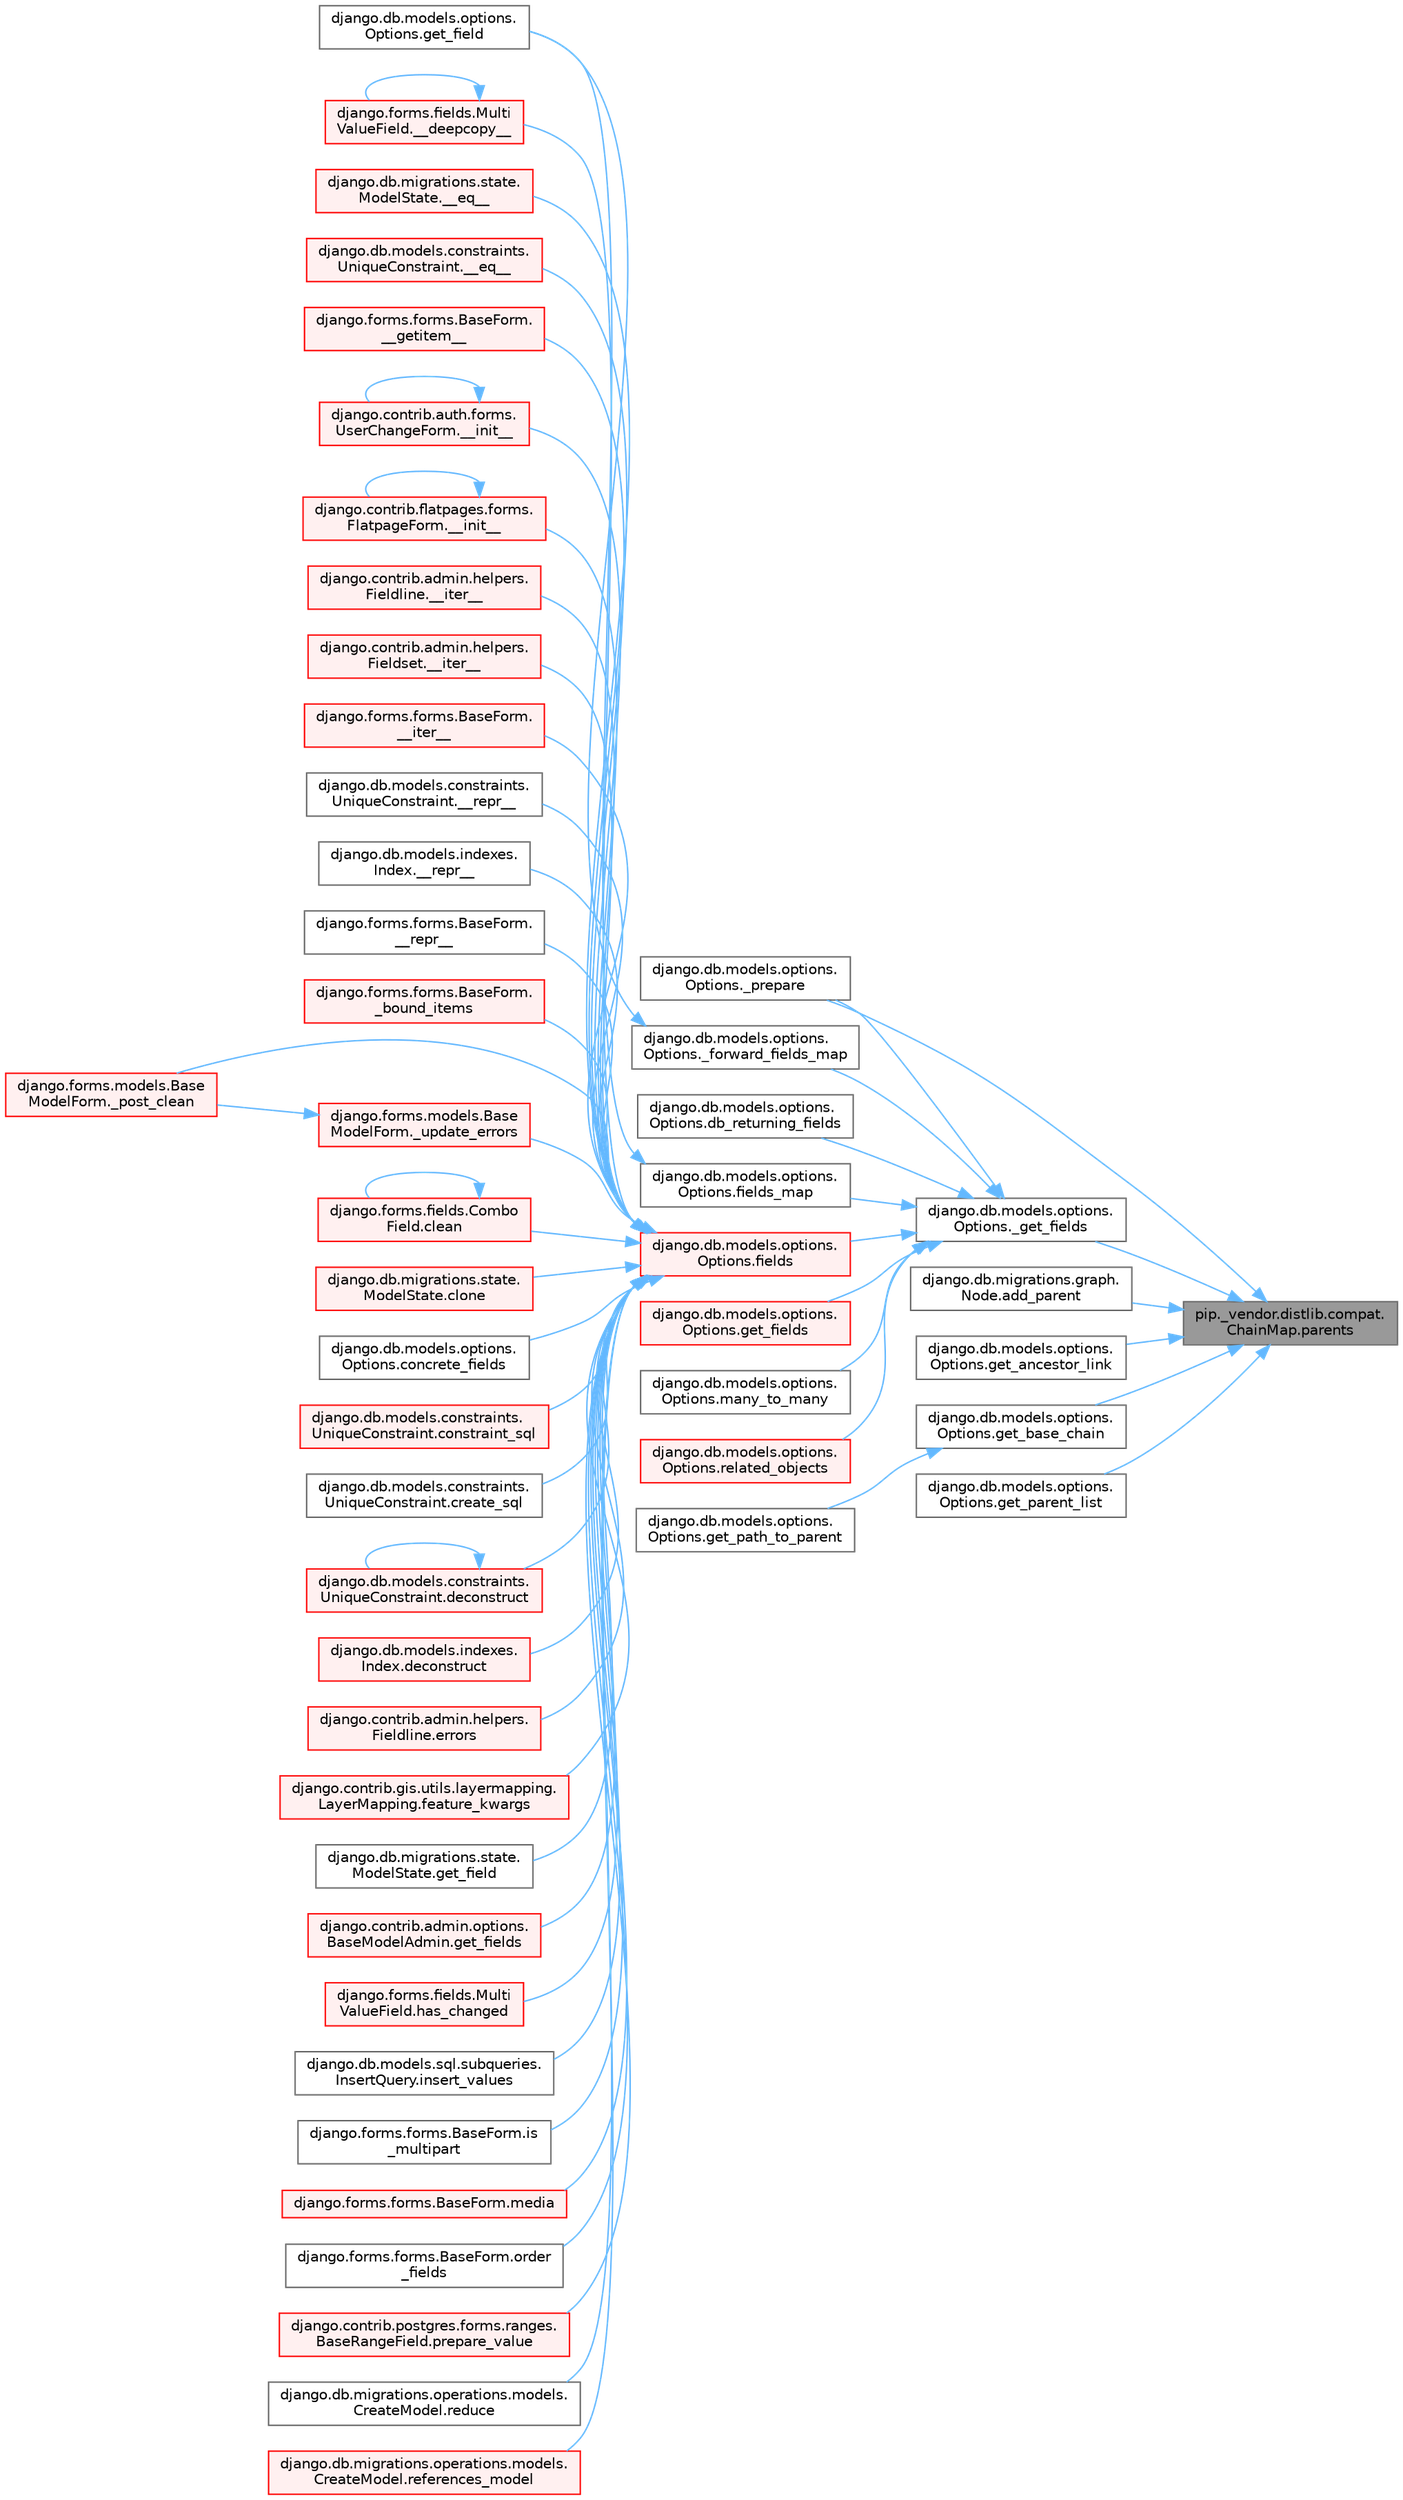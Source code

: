 digraph "pip._vendor.distlib.compat.ChainMap.parents"
{
 // LATEX_PDF_SIZE
  bgcolor="transparent";
  edge [fontname=Helvetica,fontsize=10,labelfontname=Helvetica,labelfontsize=10];
  node [fontname=Helvetica,fontsize=10,shape=box,height=0.2,width=0.4];
  rankdir="RL";
  Node1 [id="Node000001",label="pip._vendor.distlib.compat.\lChainMap.parents",height=0.2,width=0.4,color="gray40", fillcolor="grey60", style="filled", fontcolor="black",tooltip=" "];
  Node1 -> Node2 [id="edge1_Node000001_Node000002",dir="back",color="steelblue1",style="solid",tooltip=" "];
  Node2 [id="Node000002",label="django.db.models.options.\lOptions._get_fields",height=0.2,width=0.4,color="grey40", fillcolor="white", style="filled",URL="$classdjango_1_1db_1_1models_1_1options_1_1_options.html#adfc7204d4c77a86927ad1988009a3fd5",tooltip=" "];
  Node2 -> Node3 [id="edge2_Node000002_Node000003",dir="back",color="steelblue1",style="solid",tooltip=" "];
  Node3 [id="Node000003",label="django.db.models.options.\lOptions._forward_fields_map",height=0.2,width=0.4,color="grey40", fillcolor="white", style="filled",URL="$classdjango_1_1db_1_1models_1_1options_1_1_options.html#a005b7b1ce7e5f8babf7eb38e89c3af13",tooltip=" "];
  Node3 -> Node4 [id="edge3_Node000003_Node000004",dir="back",color="steelblue1",style="solid",tooltip=" "];
  Node4 [id="Node000004",label="django.db.models.options.\lOptions.get_field",height=0.2,width=0.4,color="grey40", fillcolor="white", style="filled",URL="$classdjango_1_1db_1_1models_1_1options_1_1_options.html#a7b29daacac0075236f1988dfe176b24d",tooltip=" "];
  Node2 -> Node5 [id="edge4_Node000002_Node000005",dir="back",color="steelblue1",style="solid",tooltip=" "];
  Node5 [id="Node000005",label="django.db.models.options.\lOptions._prepare",height=0.2,width=0.4,color="grey40", fillcolor="white", style="filled",URL="$classdjango_1_1db_1_1models_1_1options_1_1_options.html#a79eb6af7a1ca4e7e95eadf8c235af7d3",tooltip=" "];
  Node2 -> Node6 [id="edge5_Node000002_Node000006",dir="back",color="steelblue1",style="solid",tooltip=" "];
  Node6 [id="Node000006",label="django.db.models.options.\lOptions.db_returning_fields",height=0.2,width=0.4,color="grey40", fillcolor="white", style="filled",URL="$classdjango_1_1db_1_1models_1_1options_1_1_options.html#a21e33a37d6f87b0eed6a571e5e956263",tooltip=" "];
  Node2 -> Node7 [id="edge6_Node000002_Node000007",dir="back",color="steelblue1",style="solid",tooltip=" "];
  Node7 [id="Node000007",label="django.db.models.options.\lOptions.fields",height=0.2,width=0.4,color="red", fillcolor="#FFF0F0", style="filled",URL="$classdjango_1_1db_1_1models_1_1options_1_1_options.html#a6c7f47f4eb863aca3bf357275f7db3b8",tooltip=" "];
  Node7 -> Node8 [id="edge7_Node000007_Node000008",dir="back",color="steelblue1",style="solid",tooltip=" "];
  Node8 [id="Node000008",label="django.forms.fields.Multi\lValueField.__deepcopy__",height=0.2,width=0.4,color="red", fillcolor="#FFF0F0", style="filled",URL="$classdjango_1_1forms_1_1fields_1_1_multi_value_field.html#a4a0b98d1c7eaf929a4c1406db90c9195",tooltip=" "];
  Node8 -> Node8 [id="edge8_Node000008_Node000008",dir="back",color="steelblue1",style="solid",tooltip=" "];
  Node7 -> Node963 [id="edge9_Node000007_Node000963",dir="back",color="steelblue1",style="solid",tooltip=" "];
  Node963 [id="Node000963",label="django.db.migrations.state.\lModelState.__eq__",height=0.2,width=0.4,color="red", fillcolor="#FFF0F0", style="filled",URL="$classdjango_1_1db_1_1migrations_1_1state_1_1_model_state.html#ae338faa36574cfa53f86dac5ac80176d",tooltip=" "];
  Node7 -> Node451 [id="edge10_Node000007_Node000451",dir="back",color="steelblue1",style="solid",tooltip=" "];
  Node451 [id="Node000451",label="django.db.models.constraints.\lUniqueConstraint.__eq__",height=0.2,width=0.4,color="red", fillcolor="#FFF0F0", style="filled",URL="$classdjango_1_1db_1_1models_1_1constraints_1_1_unique_constraint.html#a1a877e5c6def4673a480b3fd44e3ad19",tooltip=" "];
  Node7 -> Node3186 [id="edge11_Node000007_Node003186",dir="back",color="steelblue1",style="solid",tooltip=" "];
  Node3186 [id="Node003186",label="django.forms.forms.BaseForm.\l__getitem__",height=0.2,width=0.4,color="red", fillcolor="#FFF0F0", style="filled",URL="$classdjango_1_1forms_1_1forms_1_1_base_form.html#a6ab2265215f4521871868c6087918c0a",tooltip=" "];
  Node7 -> Node3187 [id="edge12_Node000007_Node003187",dir="back",color="steelblue1",style="solid",tooltip=" "];
  Node3187 [id="Node003187",label="django.contrib.auth.forms.\lUserChangeForm.__init__",height=0.2,width=0.4,color="red", fillcolor="#FFF0F0", style="filled",URL="$classdjango_1_1contrib_1_1auth_1_1forms_1_1_user_change_form.html#a537242e789c1c51b6fab265912c093e7",tooltip=" "];
  Node3187 -> Node3187 [id="edge13_Node003187_Node003187",dir="back",color="steelblue1",style="solid",tooltip=" "];
  Node7 -> Node3188 [id="edge14_Node000007_Node003188",dir="back",color="steelblue1",style="solid",tooltip=" "];
  Node3188 [id="Node003188",label="django.contrib.flatpages.forms.\lFlatpageForm.__init__",height=0.2,width=0.4,color="red", fillcolor="#FFF0F0", style="filled",URL="$classdjango_1_1contrib_1_1flatpages_1_1forms_1_1_flatpage_form.html#a03940756fd7b38d789056a2e198344cf",tooltip=" "];
  Node3188 -> Node3188 [id="edge15_Node003188_Node003188",dir="back",color="steelblue1",style="solid",tooltip=" "];
  Node7 -> Node3189 [id="edge16_Node000007_Node003189",dir="back",color="steelblue1",style="solid",tooltip=" "];
  Node3189 [id="Node003189",label="django.contrib.admin.helpers.\lFieldline.__iter__",height=0.2,width=0.4,color="red", fillcolor="#FFF0F0", style="filled",URL="$classdjango_1_1contrib_1_1admin_1_1helpers_1_1_fieldline.html#aa5b83ac2979da848a3a5263fb6ee7ffa",tooltip=" "];
  Node7 -> Node3190 [id="edge17_Node000007_Node003190",dir="back",color="steelblue1",style="solid",tooltip=" "];
  Node3190 [id="Node003190",label="django.contrib.admin.helpers.\lFieldset.__iter__",height=0.2,width=0.4,color="red", fillcolor="#FFF0F0", style="filled",URL="$classdjango_1_1contrib_1_1admin_1_1helpers_1_1_fieldset.html#a103e536fa6514e6cbf4d362eaa76c8ac",tooltip=" "];
  Node7 -> Node3191 [id="edge18_Node000007_Node003191",dir="back",color="steelblue1",style="solid",tooltip=" "];
  Node3191 [id="Node003191",label="django.forms.forms.BaseForm.\l__iter__",height=0.2,width=0.4,color="red", fillcolor="#FFF0F0", style="filled",URL="$classdjango_1_1forms_1_1forms_1_1_base_form.html#a81c2551012184641d2f91a476c825967",tooltip=" "];
  Node7 -> Node453 [id="edge19_Node000007_Node000453",dir="back",color="steelblue1",style="solid",tooltip=" "];
  Node453 [id="Node000453",label="django.db.models.constraints.\lUniqueConstraint.__repr__",height=0.2,width=0.4,color="grey40", fillcolor="white", style="filled",URL="$classdjango_1_1db_1_1models_1_1constraints_1_1_unique_constraint.html#a182454ed288d36d2033f34e2442e63b6",tooltip=" "];
  Node7 -> Node454 [id="edge20_Node000007_Node000454",dir="back",color="steelblue1",style="solid",tooltip=" "];
  Node454 [id="Node000454",label="django.db.models.indexes.\lIndex.__repr__",height=0.2,width=0.4,color="grey40", fillcolor="white", style="filled",URL="$classdjango_1_1db_1_1models_1_1indexes_1_1_index.html#a491779817a13ed7b81a3fa01cb34b2c6",tooltip=" "];
  Node7 -> Node3192 [id="edge21_Node000007_Node003192",dir="back",color="steelblue1",style="solid",tooltip=" "];
  Node3192 [id="Node003192",label="django.forms.forms.BaseForm.\l__repr__",height=0.2,width=0.4,color="grey40", fillcolor="white", style="filled",URL="$classdjango_1_1forms_1_1forms_1_1_base_form.html#a1b6f27b24acfb1ff29323228a1d3ae7a",tooltip=" "];
  Node7 -> Node3193 [id="edge22_Node000007_Node003193",dir="back",color="steelblue1",style="solid",tooltip=" "];
  Node3193 [id="Node003193",label="django.forms.forms.BaseForm.\l_bound_items",height=0.2,width=0.4,color="red", fillcolor="#FFF0F0", style="filled",URL="$classdjango_1_1forms_1_1forms_1_1_base_form.html#a688934dfe5db00876f776b92ed8d84d8",tooltip=" "];
  Node7 -> Node126 [id="edge23_Node000007_Node000126",dir="back",color="steelblue1",style="solid",tooltip=" "];
  Node126 [id="Node000126",label="django.forms.models.Base\lModelForm._post_clean",height=0.2,width=0.4,color="red", fillcolor="#FFF0F0", style="filled",URL="$classdjango_1_1forms_1_1models_1_1_base_model_form.html#a83e1c0ea3ba97f3a496d07955d1bf124",tooltip=" "];
  Node7 -> Node3195 [id="edge24_Node000007_Node003195",dir="back",color="steelblue1",style="solid",tooltip=" "];
  Node3195 [id="Node003195",label="django.forms.models.Base\lModelForm._update_errors",height=0.2,width=0.4,color="red", fillcolor="#FFF0F0", style="filled",URL="$classdjango_1_1forms_1_1models_1_1_base_model_form.html#a75de5a1b3fc58d5f16f7f85f2ef82ab0",tooltip=" "];
  Node3195 -> Node126 [id="edge25_Node003195_Node000126",dir="back",color="steelblue1",style="solid",tooltip=" "];
  Node7 -> Node3197 [id="edge26_Node000007_Node003197",dir="back",color="steelblue1",style="solid",tooltip=" "];
  Node3197 [id="Node003197",label="django.forms.fields.Combo\lField.clean",height=0.2,width=0.4,color="red", fillcolor="#FFF0F0", style="filled",URL="$classdjango_1_1forms_1_1fields_1_1_combo_field.html#aaffcccde28ec97a13aa4205495a394f2",tooltip=" "];
  Node3197 -> Node3197 [id="edge27_Node003197_Node003197",dir="back",color="steelblue1",style="solid",tooltip=" "];
  Node7 -> Node1389 [id="edge28_Node000007_Node001389",dir="back",color="steelblue1",style="solid",tooltip=" "];
  Node1389 [id="Node001389",label="django.db.migrations.state.\lModelState.clone",height=0.2,width=0.4,color="red", fillcolor="#FFF0F0", style="filled",URL="$classdjango_1_1db_1_1migrations_1_1state_1_1_model_state.html#a8c95c79710929be2c1fe723bb3f50d43",tooltip=" "];
  Node7 -> Node3198 [id="edge29_Node000007_Node003198",dir="back",color="steelblue1",style="solid",tooltip=" "];
  Node3198 [id="Node003198",label="django.db.models.options.\lOptions.concrete_fields",height=0.2,width=0.4,color="grey40", fillcolor="white", style="filled",URL="$classdjango_1_1db_1_1models_1_1options_1_1_options.html#a1fd2eda6e6d6881e4073f0273d8d1cb4",tooltip=" "];
  Node7 -> Node460 [id="edge30_Node000007_Node000460",dir="back",color="steelblue1",style="solid",tooltip=" "];
  Node460 [id="Node000460",label="django.db.models.constraints.\lUniqueConstraint.constraint_sql",height=0.2,width=0.4,color="red", fillcolor="#FFF0F0", style="filled",URL="$classdjango_1_1db_1_1models_1_1constraints_1_1_unique_constraint.html#ad8e91d3d3fb576b5000de9908877754d",tooltip=" "];
  Node7 -> Node461 [id="edge31_Node000007_Node000461",dir="back",color="steelblue1",style="solid",tooltip=" "];
  Node461 [id="Node000461",label="django.db.models.constraints.\lUniqueConstraint.create_sql",height=0.2,width=0.4,color="grey40", fillcolor="white", style="filled",URL="$classdjango_1_1db_1_1models_1_1constraints_1_1_unique_constraint.html#ad0cc45d12329073fac8ae7b419a34cae",tooltip=" "];
  Node7 -> Node700 [id="edge32_Node000007_Node000700",dir="back",color="steelblue1",style="solid",tooltip=" "];
  Node700 [id="Node000700",label="django.db.models.constraints.\lUniqueConstraint.deconstruct",height=0.2,width=0.4,color="red", fillcolor="#FFF0F0", style="filled",URL="$classdjango_1_1db_1_1models_1_1constraints_1_1_unique_constraint.html#a79dd632a14039b180b2b909fefcfce70",tooltip=" "];
  Node700 -> Node700 [id="edge33_Node000700_Node000700",dir="back",color="steelblue1",style="solid",tooltip=" "];
  Node7 -> Node714 [id="edge34_Node000007_Node000714",dir="back",color="steelblue1",style="solid",tooltip=" "];
  Node714 [id="Node000714",label="django.db.models.indexes.\lIndex.deconstruct",height=0.2,width=0.4,color="red", fillcolor="#FFF0F0", style="filled",URL="$classdjango_1_1db_1_1models_1_1indexes_1_1_index.html#ad28ee8ce2b1da28df32f78ea1c2d9741",tooltip=" "];
  Node7 -> Node3199 [id="edge35_Node000007_Node003199",dir="back",color="steelblue1",style="solid",tooltip=" "];
  Node3199 [id="Node003199",label="django.contrib.admin.helpers.\lFieldline.errors",height=0.2,width=0.4,color="red", fillcolor="#FFF0F0", style="filled",URL="$classdjango_1_1contrib_1_1admin_1_1helpers_1_1_fieldline.html#ac0094313ce4b91212414f914a381499d",tooltip=" "];
  Node7 -> Node708 [id="edge36_Node000007_Node000708",dir="back",color="steelblue1",style="solid",tooltip=" "];
  Node708 [id="Node000708",label="django.contrib.gis.utils.layermapping.\lLayerMapping.feature_kwargs",height=0.2,width=0.4,color="red", fillcolor="#FFF0F0", style="filled",URL="$classdjango_1_1contrib_1_1gis_1_1utils_1_1layermapping_1_1_layer_mapping.html#a2e4aa507355c0e3b3da72dde9a9284b0",tooltip=" "];
  Node7 -> Node1463 [id="edge37_Node000007_Node001463",dir="back",color="steelblue1",style="solid",tooltip=" "];
  Node1463 [id="Node001463",label="django.db.migrations.state.\lModelState.get_field",height=0.2,width=0.4,color="grey40", fillcolor="white", style="filled",URL="$classdjango_1_1db_1_1migrations_1_1state_1_1_model_state.html#af21121f3674d8365918c90e93123a54a",tooltip=" "];
  Node7 -> Node1885 [id="edge38_Node000007_Node001885",dir="back",color="steelblue1",style="solid",tooltip=" "];
  Node1885 [id="Node001885",label="django.contrib.admin.options.\lBaseModelAdmin.get_fields",height=0.2,width=0.4,color="red", fillcolor="#FFF0F0", style="filled",URL="$classdjango_1_1contrib_1_1admin_1_1options_1_1_base_model_admin.html#afaa9b382fea65a4ff01bd97c33fe0c2c",tooltip=" "];
  Node7 -> Node3076 [id="edge39_Node000007_Node003076",dir="back",color="steelblue1",style="solid",tooltip=" "];
  Node3076 [id="Node003076",label="django.forms.fields.Multi\lValueField.has_changed",height=0.2,width=0.4,color="red", fillcolor="#FFF0F0", style="filled",URL="$classdjango_1_1forms_1_1fields_1_1_multi_value_field.html#a76f87a9e746141a6981960d99e04e6b3",tooltip=" "];
  Node7 -> Node3200 [id="edge40_Node000007_Node003200",dir="back",color="steelblue1",style="solid",tooltip=" "];
  Node3200 [id="Node003200",label="django.db.models.sql.subqueries.\lInsertQuery.insert_values",height=0.2,width=0.4,color="grey40", fillcolor="white", style="filled",URL="$classdjango_1_1db_1_1models_1_1sql_1_1subqueries_1_1_insert_query.html#ac11bbd0acedb83a5cd9812c2e05489ba",tooltip=" "];
  Node7 -> Node3201 [id="edge41_Node000007_Node003201",dir="back",color="steelblue1",style="solid",tooltip=" "];
  Node3201 [id="Node003201",label="django.forms.forms.BaseForm.is\l_multipart",height=0.2,width=0.4,color="grey40", fillcolor="white", style="filled",URL="$classdjango_1_1forms_1_1forms_1_1_base_form.html#aa2e60c80f27b8df9d98aaef1c4ad4ad3",tooltip=" "];
  Node7 -> Node3202 [id="edge42_Node000007_Node003202",dir="back",color="steelblue1",style="solid",tooltip=" "];
  Node3202 [id="Node003202",label="django.forms.forms.BaseForm.media",height=0.2,width=0.4,color="red", fillcolor="#FFF0F0", style="filled",URL="$classdjango_1_1forms_1_1forms_1_1_base_form.html#a727fc1f6bb2f5b56c9ca4b9a7c809753",tooltip=" "];
  Node7 -> Node3203 [id="edge43_Node000007_Node003203",dir="back",color="steelblue1",style="solid",tooltip=" "];
  Node3203 [id="Node003203",label="django.forms.forms.BaseForm.order\l_fields",height=0.2,width=0.4,color="grey40", fillcolor="white", style="filled",URL="$classdjango_1_1forms_1_1forms_1_1_base_form.html#a594951d42049f003abb79ffa48c9e1c1",tooltip=" "];
  Node7 -> Node3204 [id="edge44_Node000007_Node003204",dir="back",color="steelblue1",style="solid",tooltip=" "];
  Node3204 [id="Node003204",label="django.contrib.postgres.forms.ranges.\lBaseRangeField.prepare_value",height=0.2,width=0.4,color="red", fillcolor="#FFF0F0", style="filled",URL="$classdjango_1_1contrib_1_1postgres_1_1forms_1_1ranges_1_1_base_range_field.html#a75c1d2b90673f73a6b8128569ef284a0",tooltip=" "];
  Node7 -> Node1483 [id="edge45_Node000007_Node001483",dir="back",color="steelblue1",style="solid",tooltip=" "];
  Node1483 [id="Node001483",label="django.db.migrations.operations.models.\lCreateModel.reduce",height=0.2,width=0.4,color="grey40", fillcolor="white", style="filled",URL="$classdjango_1_1db_1_1migrations_1_1operations_1_1models_1_1_create_model.html#ac51ea915099a1341c10910f46b685309",tooltip=" "];
  Node7 -> Node2082 [id="edge46_Node000007_Node002082",dir="back",color="steelblue1",style="solid",tooltip=" "];
  Node2082 [id="Node002082",label="django.db.migrations.operations.models.\lCreateModel.references_model",height=0.2,width=0.4,color="red", fillcolor="#FFF0F0", style="filled",URL="$classdjango_1_1db_1_1migrations_1_1operations_1_1models_1_1_create_model.html#ab5bfedbb6b71da3462502ab109401bd0",tooltip=" "];
  Node2 -> Node3205 [id="edge47_Node000002_Node003205",dir="back",color="steelblue1",style="solid",tooltip=" "];
  Node3205 [id="Node003205",label="django.db.models.options.\lOptions.fields_map",height=0.2,width=0.4,color="grey40", fillcolor="white", style="filled",URL="$classdjango_1_1db_1_1models_1_1options_1_1_options.html#a91a368ad3cb7ce85c2fa255033fd1ed0",tooltip=" "];
  Node3205 -> Node4 [id="edge48_Node003205_Node000004",dir="back",color="steelblue1",style="solid",tooltip=" "];
  Node2 -> Node3206 [id="edge49_Node000002_Node003206",dir="back",color="steelblue1",style="solid",tooltip=" "];
  Node3206 [id="Node003206",label="django.db.models.options.\lOptions.get_fields",height=0.2,width=0.4,color="red", fillcolor="#FFF0F0", style="filled",URL="$classdjango_1_1db_1_1models_1_1options_1_1_options.html#a2de579a9e9c1d42ebaef836dfeb06558",tooltip=" "];
  Node2 -> Node3207 [id="edge50_Node000002_Node003207",dir="back",color="steelblue1",style="solid",tooltip=" "];
  Node3207 [id="Node003207",label="django.db.models.options.\lOptions.many_to_many",height=0.2,width=0.4,color="grey40", fillcolor="white", style="filled",URL="$classdjango_1_1db_1_1models_1_1options_1_1_options.html#af11cc6b9374868e6b760cf4e950b02bf",tooltip=" "];
  Node2 -> Node3208 [id="edge51_Node000002_Node003208",dir="back",color="steelblue1",style="solid",tooltip=" "];
  Node3208 [id="Node003208",label="django.db.models.options.\lOptions.related_objects",height=0.2,width=0.4,color="red", fillcolor="#FFF0F0", style="filled",URL="$classdjango_1_1db_1_1models_1_1options_1_1_options.html#af149006036234248a5eabd7945756b40",tooltip=" "];
  Node1 -> Node5 [id="edge52_Node000001_Node000005",dir="back",color="steelblue1",style="solid",tooltip=" "];
  Node1 -> Node3210 [id="edge53_Node000001_Node003210",dir="back",color="steelblue1",style="solid",tooltip=" "];
  Node3210 [id="Node003210",label="django.db.migrations.graph.\lNode.add_parent",height=0.2,width=0.4,color="grey40", fillcolor="white", style="filled",URL="$classdjango_1_1db_1_1migrations_1_1graph_1_1_node.html#acc10a8c18f887893c2729e5fe8824c07",tooltip=" "];
  Node1 -> Node3211 [id="edge54_Node000001_Node003211",dir="back",color="steelblue1",style="solid",tooltip=" "];
  Node3211 [id="Node003211",label="django.db.models.options.\lOptions.get_ancestor_link",height=0.2,width=0.4,color="grey40", fillcolor="white", style="filled",URL="$classdjango_1_1db_1_1models_1_1options_1_1_options.html#a5962eb9ca70f1ef4a39d56be901d1e41",tooltip=" "];
  Node1 -> Node3212 [id="edge55_Node000001_Node003212",dir="back",color="steelblue1",style="solid",tooltip=" "];
  Node3212 [id="Node003212",label="django.db.models.options.\lOptions.get_base_chain",height=0.2,width=0.4,color="grey40", fillcolor="white", style="filled",URL="$classdjango_1_1db_1_1models_1_1options_1_1_options.html#a0b17d51be5907e4f501fc44ef9fee025",tooltip=" "];
  Node3212 -> Node3213 [id="edge56_Node003212_Node003213",dir="back",color="steelblue1",style="solid",tooltip=" "];
  Node3213 [id="Node003213",label="django.db.models.options.\lOptions.get_path_to_parent",height=0.2,width=0.4,color="grey40", fillcolor="white", style="filled",URL="$classdjango_1_1db_1_1models_1_1options_1_1_options.html#a7a3f76a479b984dec1d9c433f3dbec56",tooltip=" "];
  Node1 -> Node3214 [id="edge57_Node000001_Node003214",dir="back",color="steelblue1",style="solid",tooltip=" "];
  Node3214 [id="Node003214",label="django.db.models.options.\lOptions.get_parent_list",height=0.2,width=0.4,color="grey40", fillcolor="white", style="filled",URL="$classdjango_1_1db_1_1models_1_1options_1_1_options.html#ae694f417a8bc6ff2ef954205a69d16de",tooltip=" "];
}
